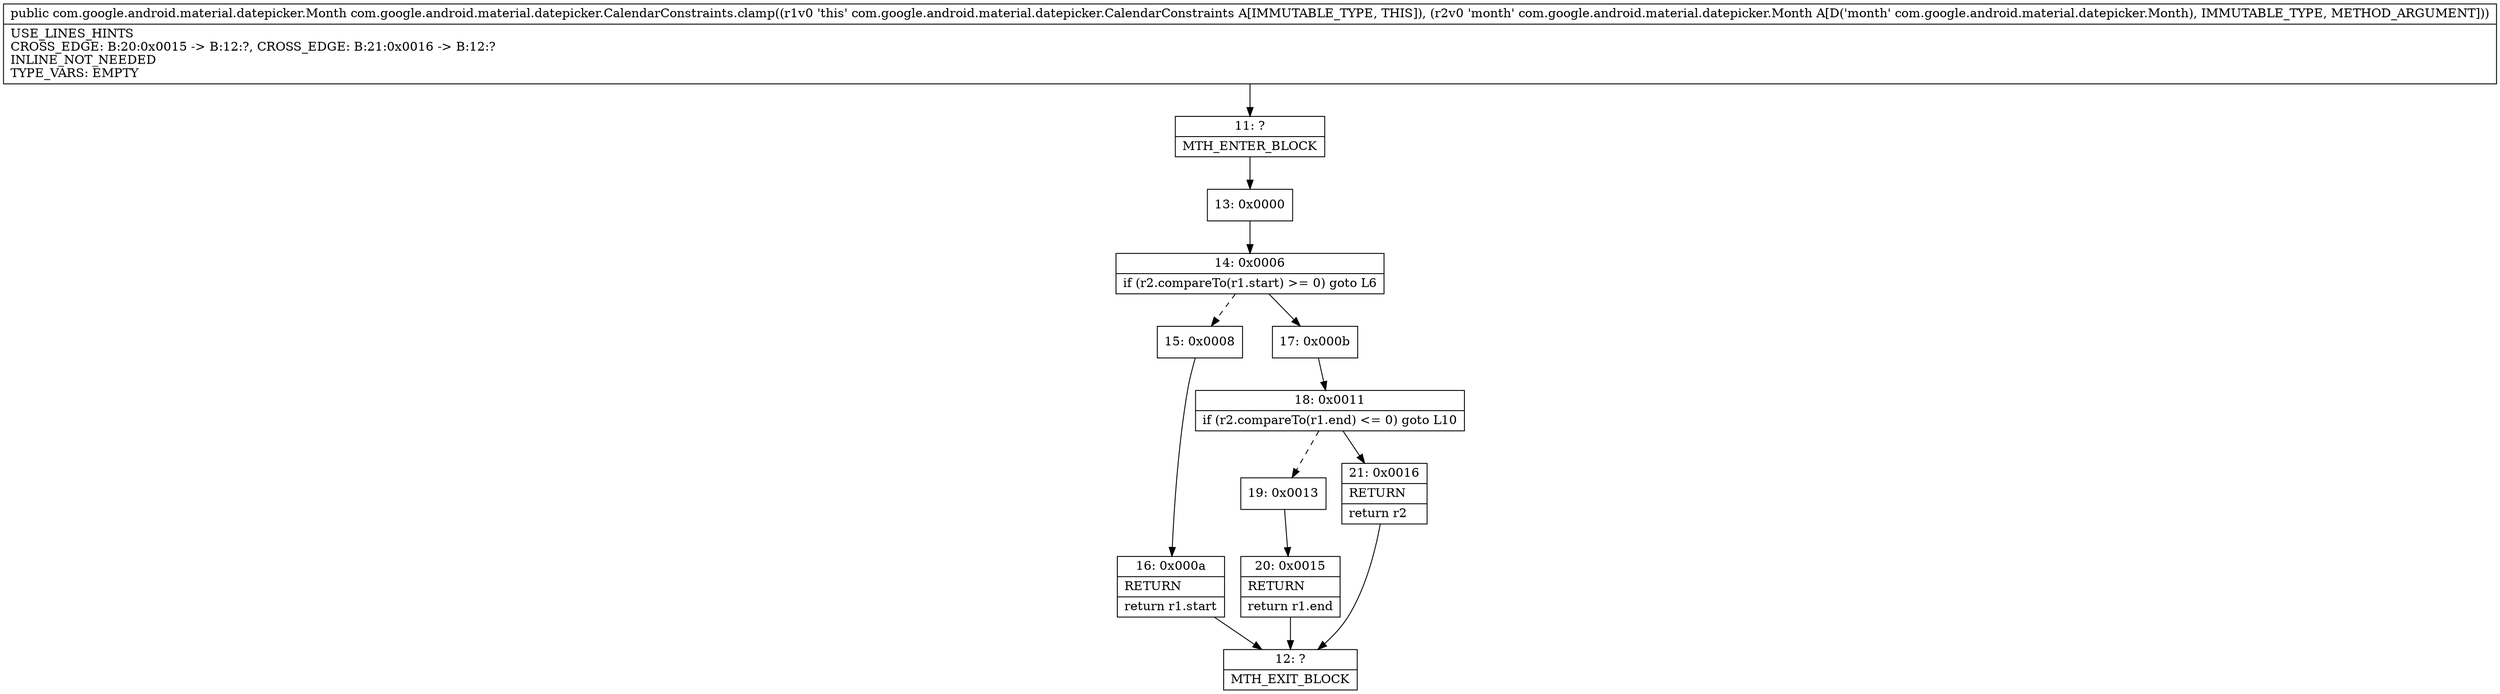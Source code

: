 digraph "CFG forcom.google.android.material.datepicker.CalendarConstraints.clamp(Lcom\/google\/android\/material\/datepicker\/Month;)Lcom\/google\/android\/material\/datepicker\/Month;" {
Node_11 [shape=record,label="{11\:\ ?|MTH_ENTER_BLOCK\l}"];
Node_13 [shape=record,label="{13\:\ 0x0000}"];
Node_14 [shape=record,label="{14\:\ 0x0006|if (r2.compareTo(r1.start) \>= 0) goto L6\l}"];
Node_15 [shape=record,label="{15\:\ 0x0008}"];
Node_16 [shape=record,label="{16\:\ 0x000a|RETURN\l|return r1.start\l}"];
Node_12 [shape=record,label="{12\:\ ?|MTH_EXIT_BLOCK\l}"];
Node_17 [shape=record,label="{17\:\ 0x000b}"];
Node_18 [shape=record,label="{18\:\ 0x0011|if (r2.compareTo(r1.end) \<= 0) goto L10\l}"];
Node_19 [shape=record,label="{19\:\ 0x0013}"];
Node_20 [shape=record,label="{20\:\ 0x0015|RETURN\l|return r1.end\l}"];
Node_21 [shape=record,label="{21\:\ 0x0016|RETURN\l|return r2\l}"];
MethodNode[shape=record,label="{public com.google.android.material.datepicker.Month com.google.android.material.datepicker.CalendarConstraints.clamp((r1v0 'this' com.google.android.material.datepicker.CalendarConstraints A[IMMUTABLE_TYPE, THIS]), (r2v0 'month' com.google.android.material.datepicker.Month A[D('month' com.google.android.material.datepicker.Month), IMMUTABLE_TYPE, METHOD_ARGUMENT]))  | USE_LINES_HINTS\lCROSS_EDGE: B:20:0x0015 \-\> B:12:?, CROSS_EDGE: B:21:0x0016 \-\> B:12:?\lINLINE_NOT_NEEDED\lTYPE_VARS: EMPTY\l}"];
MethodNode -> Node_11;Node_11 -> Node_13;
Node_13 -> Node_14;
Node_14 -> Node_15[style=dashed];
Node_14 -> Node_17;
Node_15 -> Node_16;
Node_16 -> Node_12;
Node_17 -> Node_18;
Node_18 -> Node_19[style=dashed];
Node_18 -> Node_21;
Node_19 -> Node_20;
Node_20 -> Node_12;
Node_21 -> Node_12;
}

